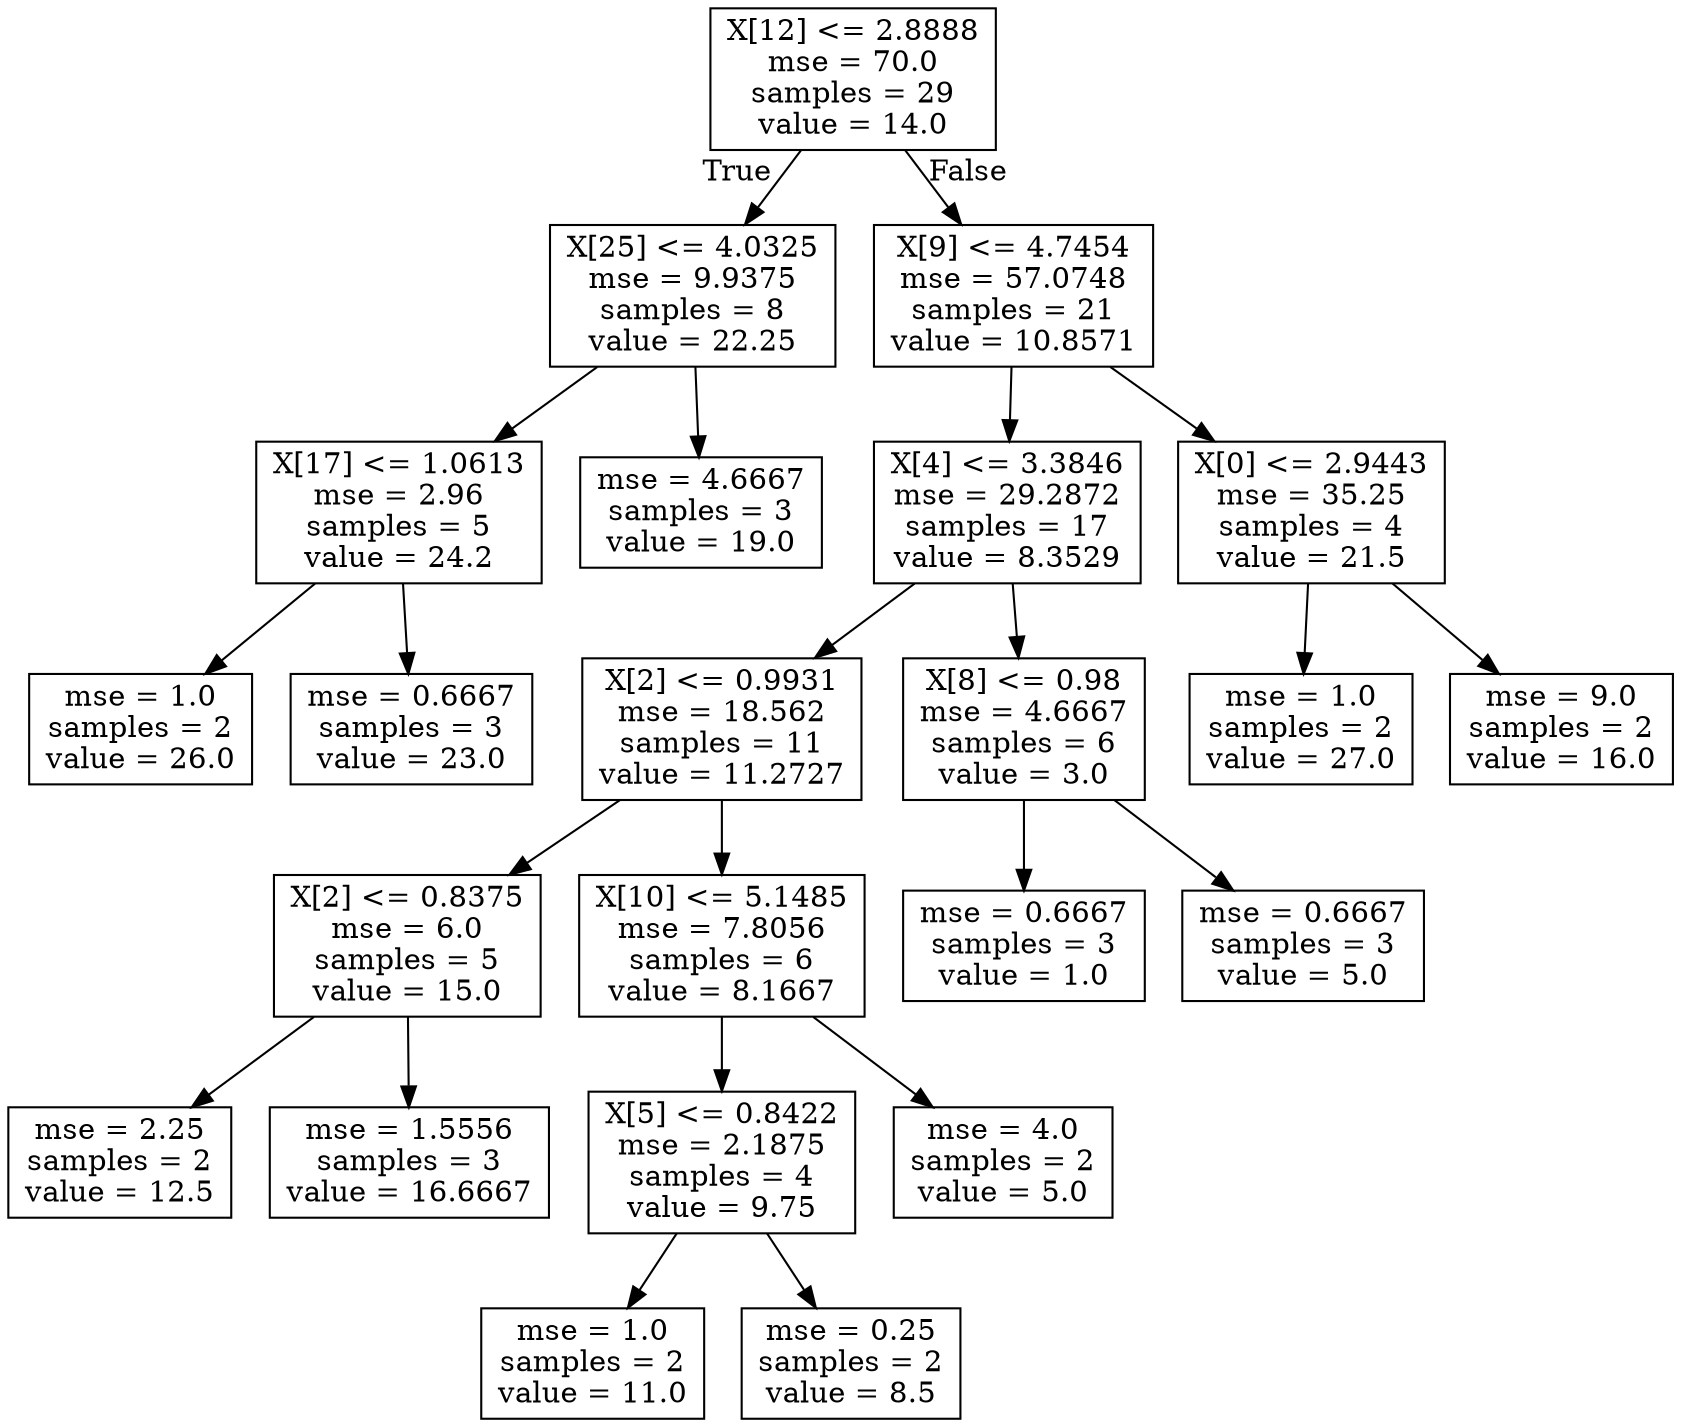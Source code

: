 digraph Tree {
node [shape=box] ;
0 [label="X[12] <= 2.8888\nmse = 70.0\nsamples = 29\nvalue = 14.0"] ;
1 [label="X[25] <= 4.0325\nmse = 9.9375\nsamples = 8\nvalue = 22.25"] ;
0 -> 1 [labeldistance=2.5, labelangle=45, headlabel="True"] ;
2 [label="X[17] <= 1.0613\nmse = 2.96\nsamples = 5\nvalue = 24.2"] ;
1 -> 2 ;
3 [label="mse = 1.0\nsamples = 2\nvalue = 26.0"] ;
2 -> 3 ;
4 [label="mse = 0.6667\nsamples = 3\nvalue = 23.0"] ;
2 -> 4 ;
5 [label="mse = 4.6667\nsamples = 3\nvalue = 19.0"] ;
1 -> 5 ;
6 [label="X[9] <= 4.7454\nmse = 57.0748\nsamples = 21\nvalue = 10.8571"] ;
0 -> 6 [labeldistance=2.5, labelangle=-45, headlabel="False"] ;
7 [label="X[4] <= 3.3846\nmse = 29.2872\nsamples = 17\nvalue = 8.3529"] ;
6 -> 7 ;
8 [label="X[2] <= 0.9931\nmse = 18.562\nsamples = 11\nvalue = 11.2727"] ;
7 -> 8 ;
9 [label="X[2] <= 0.8375\nmse = 6.0\nsamples = 5\nvalue = 15.0"] ;
8 -> 9 ;
10 [label="mse = 2.25\nsamples = 2\nvalue = 12.5"] ;
9 -> 10 ;
11 [label="mse = 1.5556\nsamples = 3\nvalue = 16.6667"] ;
9 -> 11 ;
12 [label="X[10] <= 5.1485\nmse = 7.8056\nsamples = 6\nvalue = 8.1667"] ;
8 -> 12 ;
13 [label="X[5] <= 0.8422\nmse = 2.1875\nsamples = 4\nvalue = 9.75"] ;
12 -> 13 ;
14 [label="mse = 1.0\nsamples = 2\nvalue = 11.0"] ;
13 -> 14 ;
15 [label="mse = 0.25\nsamples = 2\nvalue = 8.5"] ;
13 -> 15 ;
16 [label="mse = 4.0\nsamples = 2\nvalue = 5.0"] ;
12 -> 16 ;
17 [label="X[8] <= 0.98\nmse = 4.6667\nsamples = 6\nvalue = 3.0"] ;
7 -> 17 ;
18 [label="mse = 0.6667\nsamples = 3\nvalue = 1.0"] ;
17 -> 18 ;
19 [label="mse = 0.6667\nsamples = 3\nvalue = 5.0"] ;
17 -> 19 ;
20 [label="X[0] <= 2.9443\nmse = 35.25\nsamples = 4\nvalue = 21.5"] ;
6 -> 20 ;
21 [label="mse = 1.0\nsamples = 2\nvalue = 27.0"] ;
20 -> 21 ;
22 [label="mse = 9.0\nsamples = 2\nvalue = 16.0"] ;
20 -> 22 ;
}